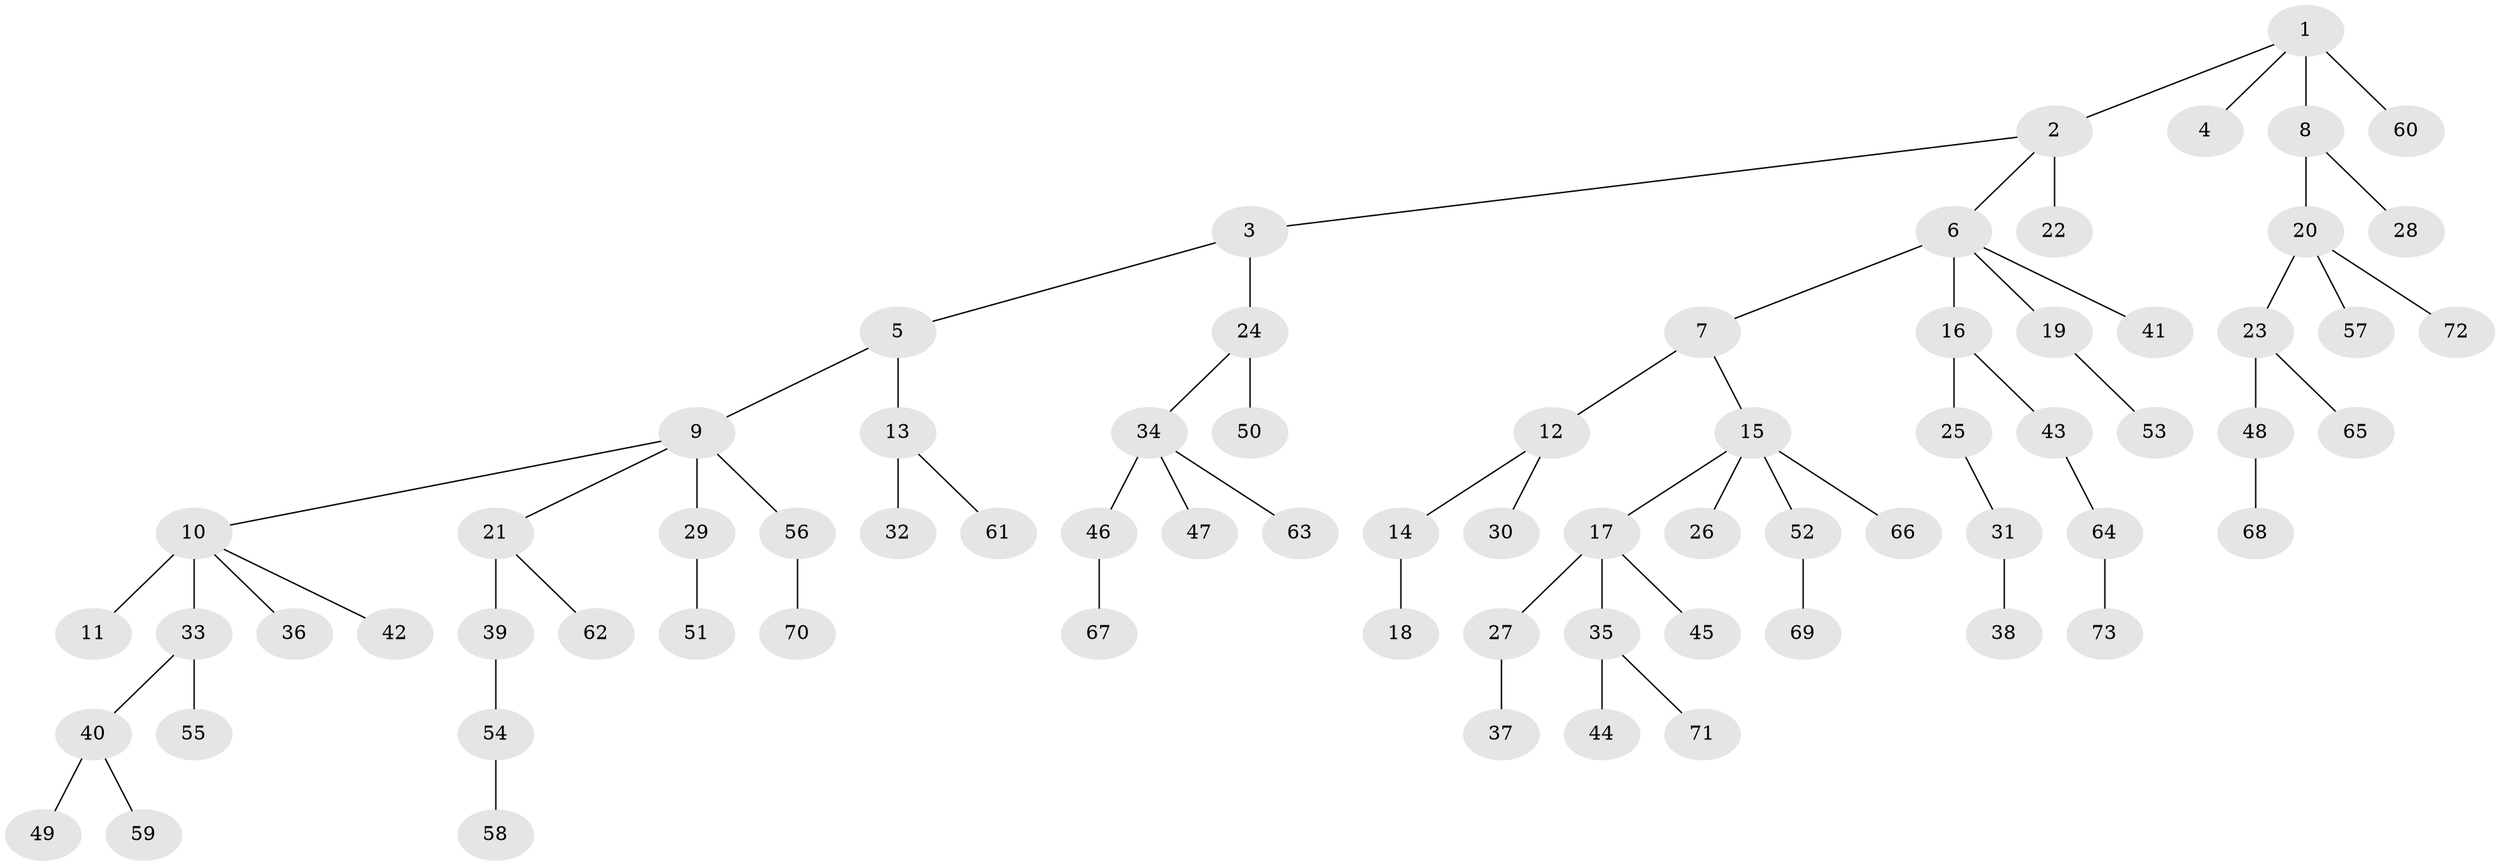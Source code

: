 // original degree distribution, {6: 0.014184397163120567, 4: 0.05673758865248227, 2: 0.24822695035460993, 3: 0.14893617021276595, 7: 0.014184397163120567, 5: 0.028368794326241134, 1: 0.48936170212765956}
// Generated by graph-tools (version 1.1) at 2025/51/03/04/25 22:51:27]
// undirected, 73 vertices, 72 edges
graph export_dot {
  node [color=gray90,style=filled];
  1;
  2;
  3;
  4;
  5;
  6;
  7;
  8;
  9;
  10;
  11;
  12;
  13;
  14;
  15;
  16;
  17;
  18;
  19;
  20;
  21;
  22;
  23;
  24;
  25;
  26;
  27;
  28;
  29;
  30;
  31;
  32;
  33;
  34;
  35;
  36;
  37;
  38;
  39;
  40;
  41;
  42;
  43;
  44;
  45;
  46;
  47;
  48;
  49;
  50;
  51;
  52;
  53;
  54;
  55;
  56;
  57;
  58;
  59;
  60;
  61;
  62;
  63;
  64;
  65;
  66;
  67;
  68;
  69;
  70;
  71;
  72;
  73;
  1 -- 2 [weight=1.0];
  1 -- 4 [weight=1.0];
  1 -- 8 [weight=2.0];
  1 -- 60 [weight=1.0];
  2 -- 3 [weight=1.0];
  2 -- 6 [weight=1.0];
  2 -- 22 [weight=2.0];
  3 -- 5 [weight=1.0];
  3 -- 24 [weight=1.0];
  5 -- 9 [weight=1.0];
  5 -- 13 [weight=1.0];
  6 -- 7 [weight=1.0];
  6 -- 16 [weight=2.0];
  6 -- 19 [weight=1.0];
  6 -- 41 [weight=1.0];
  7 -- 12 [weight=2.0];
  7 -- 15 [weight=1.0];
  8 -- 20 [weight=1.0];
  8 -- 28 [weight=1.0];
  9 -- 10 [weight=1.0];
  9 -- 21 [weight=1.0];
  9 -- 29 [weight=1.0];
  9 -- 56 [weight=1.0];
  10 -- 11 [weight=3.0];
  10 -- 33 [weight=1.0];
  10 -- 36 [weight=1.0];
  10 -- 42 [weight=1.0];
  12 -- 14 [weight=1.0];
  12 -- 30 [weight=1.0];
  13 -- 32 [weight=2.0];
  13 -- 61 [weight=1.0];
  14 -- 18 [weight=2.0];
  15 -- 17 [weight=1.0];
  15 -- 26 [weight=1.0];
  15 -- 52 [weight=1.0];
  15 -- 66 [weight=2.0];
  16 -- 25 [weight=1.0];
  16 -- 43 [weight=1.0];
  17 -- 27 [weight=1.0];
  17 -- 35 [weight=1.0];
  17 -- 45 [weight=1.0];
  19 -- 53 [weight=1.0];
  20 -- 23 [weight=1.0];
  20 -- 57 [weight=1.0];
  20 -- 72 [weight=1.0];
  21 -- 39 [weight=3.0];
  21 -- 62 [weight=1.0];
  23 -- 48 [weight=1.0];
  23 -- 65 [weight=1.0];
  24 -- 34 [weight=1.0];
  24 -- 50 [weight=2.0];
  25 -- 31 [weight=1.0];
  27 -- 37 [weight=1.0];
  29 -- 51 [weight=1.0];
  31 -- 38 [weight=1.0];
  33 -- 40 [weight=1.0];
  33 -- 55 [weight=2.0];
  34 -- 46 [weight=2.0];
  34 -- 47 [weight=1.0];
  34 -- 63 [weight=1.0];
  35 -- 44 [weight=1.0];
  35 -- 71 [weight=1.0];
  39 -- 54 [weight=1.0];
  40 -- 49 [weight=1.0];
  40 -- 59 [weight=1.0];
  43 -- 64 [weight=1.0];
  46 -- 67 [weight=1.0];
  48 -- 68 [weight=2.0];
  52 -- 69 [weight=1.0];
  54 -- 58 [weight=1.0];
  56 -- 70 [weight=2.0];
  64 -- 73 [weight=1.0];
}

